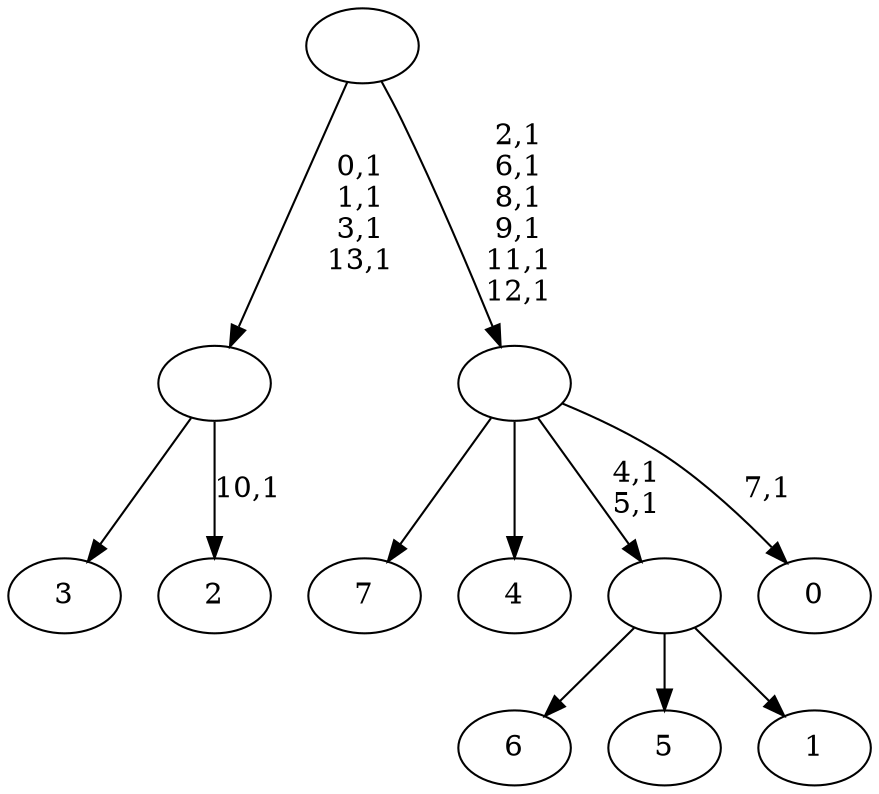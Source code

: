 digraph T {
	22 [label="7"]
	21 [label="6"]
	20 [label="5"]
	19 [label="4"]
	18 [label="3"]
	17 [label="2"]
	15 [label=""]
	11 [label="1"]
	10 [label=""]
	8 [label="0"]
	6 [label=""]
	0 [label=""]
	15 -> 17 [label="10,1"]
	15 -> 18 [label=""]
	10 -> 21 [label=""]
	10 -> 20 [label=""]
	10 -> 11 [label=""]
	6 -> 8 [label="7,1"]
	6 -> 10 [label="4,1\n5,1"]
	6 -> 22 [label=""]
	6 -> 19 [label=""]
	0 -> 6 [label="2,1\n6,1\n8,1\n9,1\n11,1\n12,1"]
	0 -> 15 [label="0,1\n1,1\n3,1\n13,1"]
}

